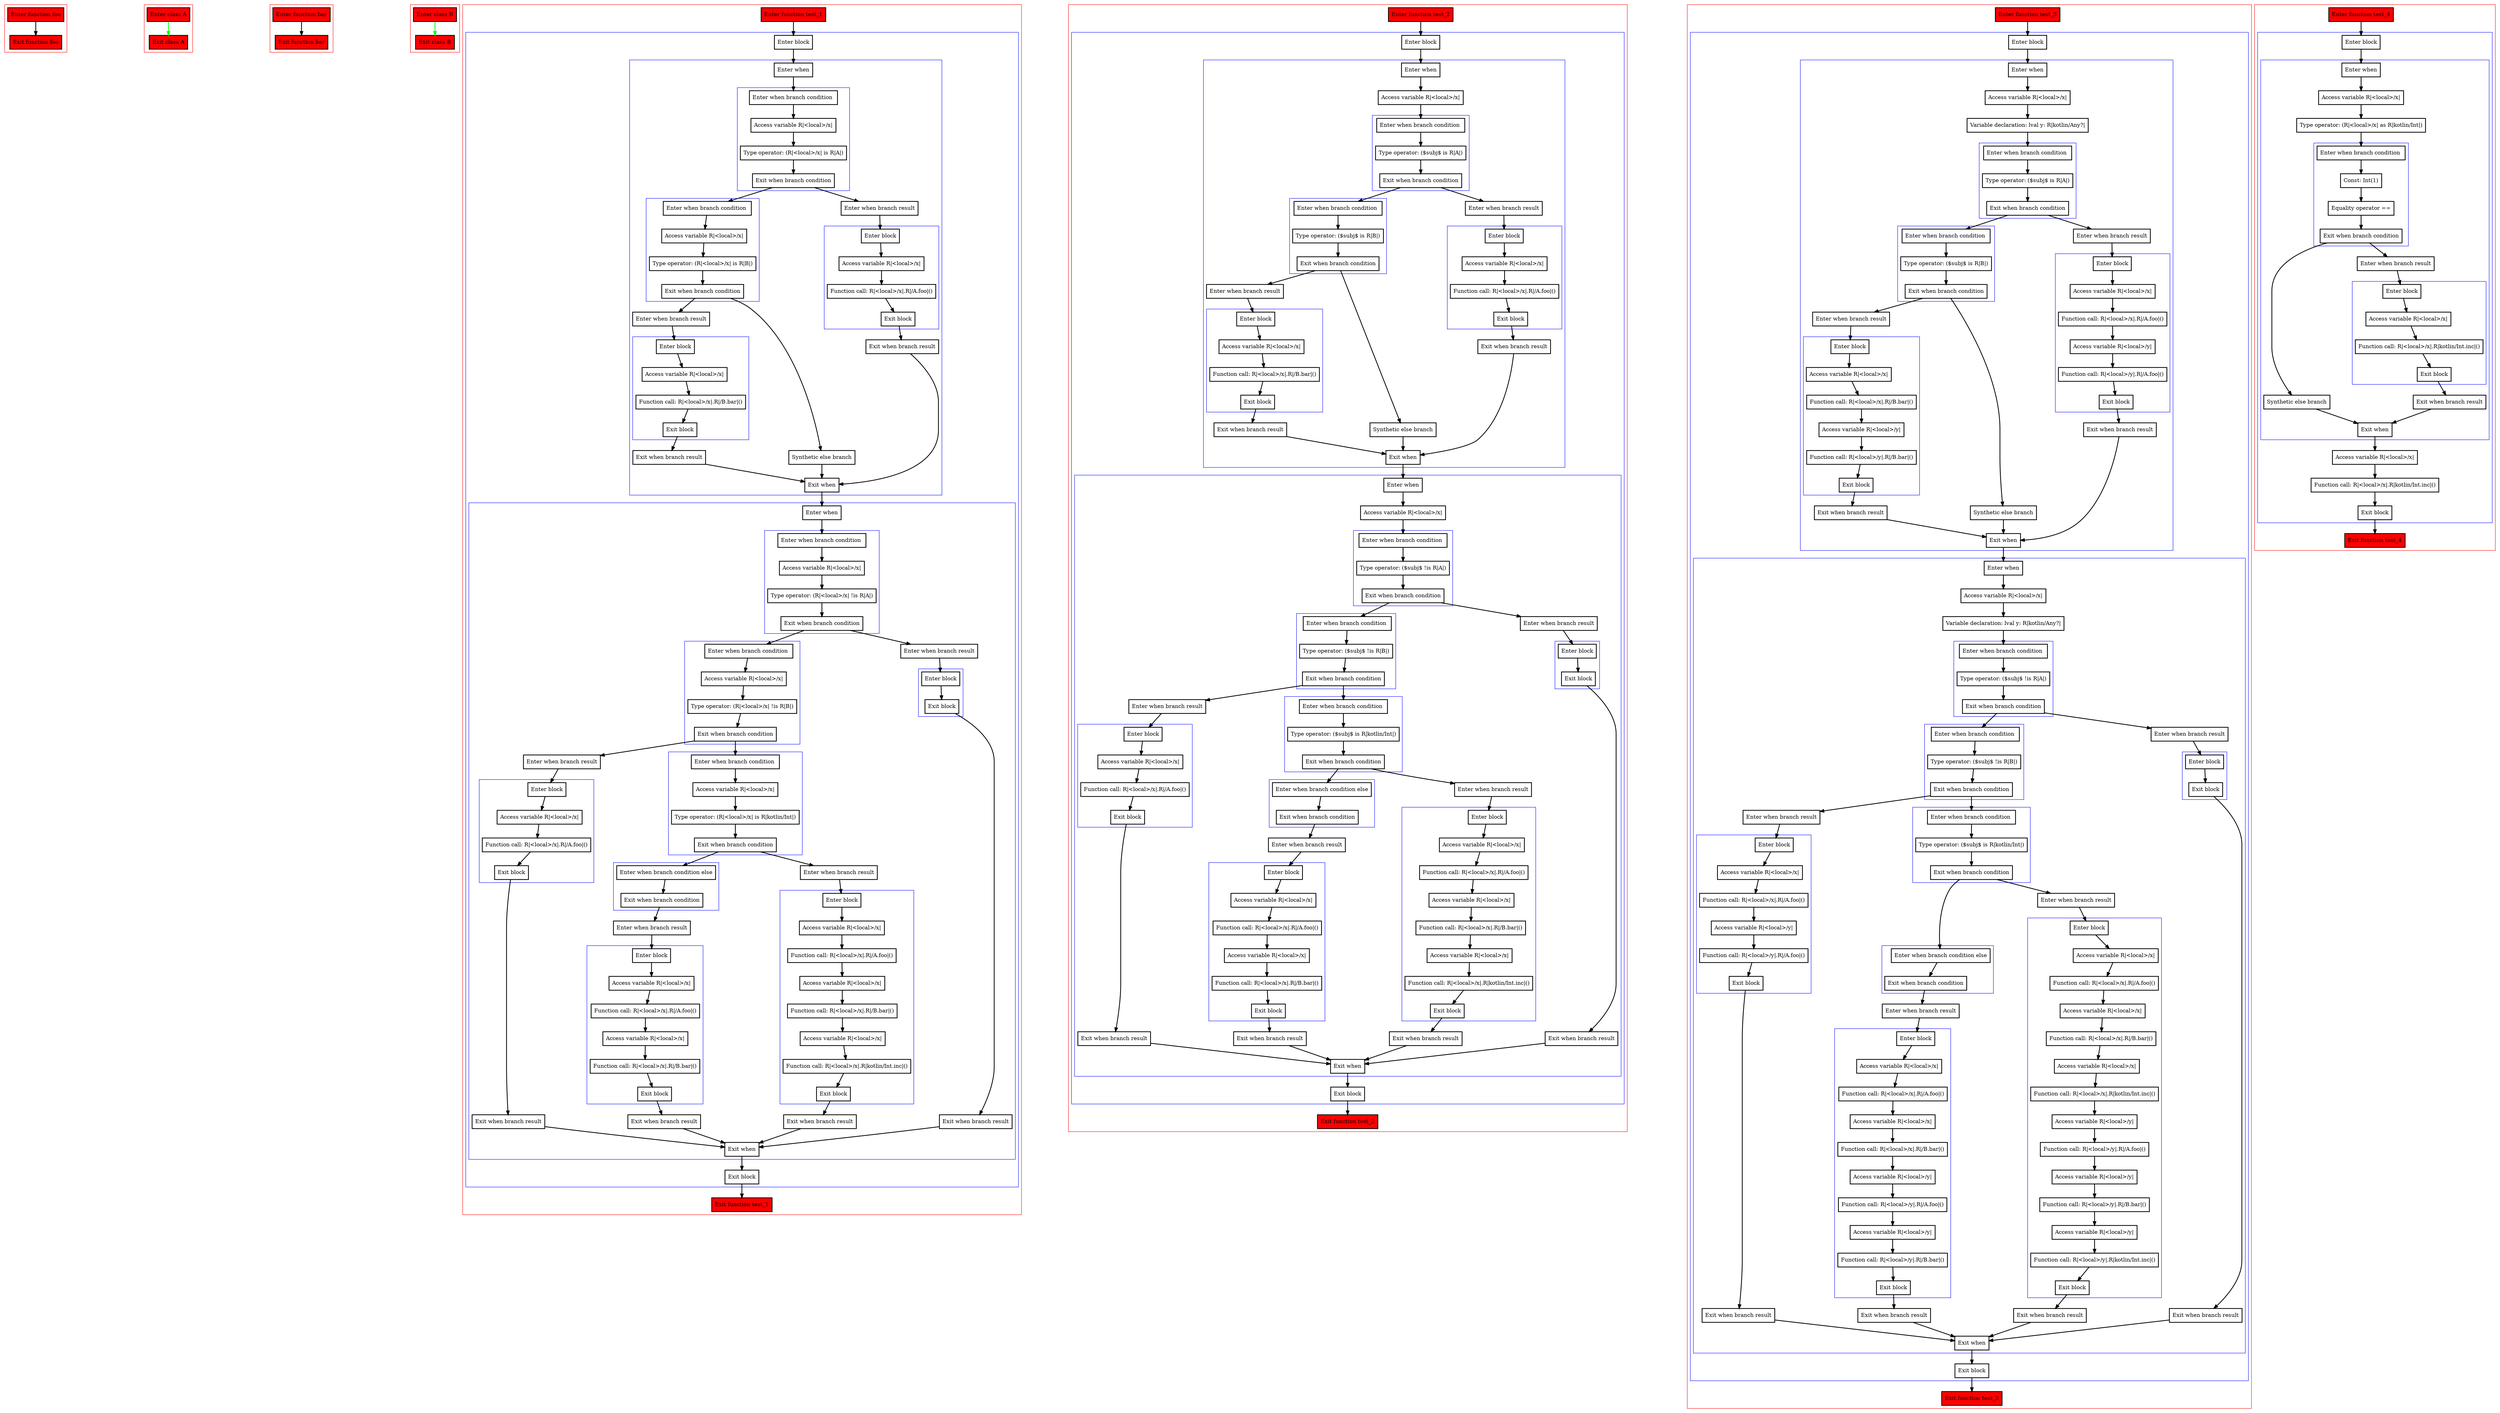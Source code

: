 digraph when_kt {
    graph [nodesep=3]
    node [shape=box penwidth=2]
    edge [penwidth=2]

    subgraph cluster_0 {
        color=red
        0 [label="Enter function foo" style="filled" fillcolor=red];
        1 [label="Exit function foo" style="filled" fillcolor=red];
    }
    0 -> {1};

    subgraph cluster_1 {
        color=red
        2 [label="Enter class A" style="filled" fillcolor=red];
        3 [label="Exit class A" style="filled" fillcolor=red];
    }
    2 -> {3} [color=green];

    subgraph cluster_2 {
        color=red
        4 [label="Enter function bar" style="filled" fillcolor=red];
        5 [label="Exit function bar" style="filled" fillcolor=red];
    }
    4 -> {5};

    subgraph cluster_3 {
        color=red
        6 [label="Enter class B" style="filled" fillcolor=red];
        7 [label="Exit class B" style="filled" fillcolor=red];
    }
    6 -> {7} [color=green];

    subgraph cluster_4 {
        color=red
        8 [label="Enter function test_1" style="filled" fillcolor=red];
        subgraph cluster_5 {
            color=blue
            9 [label="Enter block"];
            subgraph cluster_6 {
                color=blue
                10 [label="Enter when"];
                subgraph cluster_7 {
                    color=blue
                    11 [label="Enter when branch condition "];
                    12 [label="Access variable R|<local>/x|"];
                    13 [label="Type operator: (R|<local>/x| is R|A|)"];
                    14 [label="Exit when branch condition"];
                }
                subgraph cluster_8 {
                    color=blue
                    15 [label="Enter when branch condition "];
                    16 [label="Access variable R|<local>/x|"];
                    17 [label="Type operator: (R|<local>/x| is R|B|)"];
                    18 [label="Exit when branch condition"];
                }
                19 [label="Synthetic else branch"];
                20 [label="Enter when branch result"];
                subgraph cluster_9 {
                    color=blue
                    21 [label="Enter block"];
                    22 [label="Access variable R|<local>/x|"];
                    23 [label="Function call: R|<local>/x|.R|/B.bar|()"];
                    24 [label="Exit block"];
                }
                25 [label="Exit when branch result"];
                26 [label="Enter when branch result"];
                subgraph cluster_10 {
                    color=blue
                    27 [label="Enter block"];
                    28 [label="Access variable R|<local>/x|"];
                    29 [label="Function call: R|<local>/x|.R|/A.foo|()"];
                    30 [label="Exit block"];
                }
                31 [label="Exit when branch result"];
                32 [label="Exit when"];
            }
            subgraph cluster_11 {
                color=blue
                33 [label="Enter when"];
                subgraph cluster_12 {
                    color=blue
                    34 [label="Enter when branch condition "];
                    35 [label="Access variable R|<local>/x|"];
                    36 [label="Type operator: (R|<local>/x| !is R|A|)"];
                    37 [label="Exit when branch condition"];
                }
                subgraph cluster_13 {
                    color=blue
                    38 [label="Enter when branch condition "];
                    39 [label="Access variable R|<local>/x|"];
                    40 [label="Type operator: (R|<local>/x| !is R|B|)"];
                    41 [label="Exit when branch condition"];
                }
                subgraph cluster_14 {
                    color=blue
                    42 [label="Enter when branch condition "];
                    43 [label="Access variable R|<local>/x|"];
                    44 [label="Type operator: (R|<local>/x| is R|kotlin/Int|)"];
                    45 [label="Exit when branch condition"];
                }
                subgraph cluster_15 {
                    color=blue
                    46 [label="Enter when branch condition else"];
                    47 [label="Exit when branch condition"];
                }
                48 [label="Enter when branch result"];
                subgraph cluster_16 {
                    color=blue
                    49 [label="Enter block"];
                    50 [label="Access variable R|<local>/x|"];
                    51 [label="Function call: R|<local>/x|.R|/A.foo|()"];
                    52 [label="Access variable R|<local>/x|"];
                    53 [label="Function call: R|<local>/x|.R|/B.bar|()"];
                    54 [label="Exit block"];
                }
                55 [label="Exit when branch result"];
                56 [label="Enter when branch result"];
                subgraph cluster_17 {
                    color=blue
                    57 [label="Enter block"];
                    58 [label="Access variable R|<local>/x|"];
                    59 [label="Function call: R|<local>/x|.R|/A.foo|()"];
                    60 [label="Access variable R|<local>/x|"];
                    61 [label="Function call: R|<local>/x|.R|/B.bar|()"];
                    62 [label="Access variable R|<local>/x|"];
                    63 [label="Function call: R|<local>/x|.R|kotlin/Int.inc|()"];
                    64 [label="Exit block"];
                }
                65 [label="Exit when branch result"];
                66 [label="Enter when branch result"];
                subgraph cluster_18 {
                    color=blue
                    67 [label="Enter block"];
                    68 [label="Access variable R|<local>/x|"];
                    69 [label="Function call: R|<local>/x|.R|/A.foo|()"];
                    70 [label="Exit block"];
                }
                71 [label="Exit when branch result"];
                72 [label="Enter when branch result"];
                subgraph cluster_19 {
                    color=blue
                    73 [label="Enter block"];
                    74 [label="Exit block"];
                }
                75 [label="Exit when branch result"];
                76 [label="Exit when"];
            }
            77 [label="Exit block"];
        }
        78 [label="Exit function test_1" style="filled" fillcolor=red];
    }
    8 -> {9};
    9 -> {10};
    10 -> {11};
    11 -> {12};
    12 -> {13};
    13 -> {14};
    14 -> {26 15};
    15 -> {16};
    16 -> {17};
    17 -> {18};
    18 -> {20 19};
    19 -> {32};
    20 -> {21};
    21 -> {22};
    22 -> {23};
    23 -> {24};
    24 -> {25};
    25 -> {32};
    26 -> {27};
    27 -> {28};
    28 -> {29};
    29 -> {30};
    30 -> {31};
    31 -> {32};
    32 -> {33};
    33 -> {34};
    34 -> {35};
    35 -> {36};
    36 -> {37};
    37 -> {72 38};
    38 -> {39};
    39 -> {40};
    40 -> {41};
    41 -> {66 42};
    42 -> {43};
    43 -> {44};
    44 -> {45};
    45 -> {56 46};
    46 -> {47};
    47 -> {48};
    48 -> {49};
    49 -> {50};
    50 -> {51};
    51 -> {52};
    52 -> {53};
    53 -> {54};
    54 -> {55};
    55 -> {76};
    56 -> {57};
    57 -> {58};
    58 -> {59};
    59 -> {60};
    60 -> {61};
    61 -> {62};
    62 -> {63};
    63 -> {64};
    64 -> {65};
    65 -> {76};
    66 -> {67};
    67 -> {68};
    68 -> {69};
    69 -> {70};
    70 -> {71};
    71 -> {76};
    72 -> {73};
    73 -> {74};
    74 -> {75};
    75 -> {76};
    76 -> {77};
    77 -> {78};

    subgraph cluster_20 {
        color=red
        79 [label="Enter function test_2" style="filled" fillcolor=red];
        subgraph cluster_21 {
            color=blue
            80 [label="Enter block"];
            subgraph cluster_22 {
                color=blue
                81 [label="Enter when"];
                82 [label="Access variable R|<local>/x|"];
                subgraph cluster_23 {
                    color=blue
                    83 [label="Enter when branch condition "];
                    84 [label="Type operator: ($subj$ is R|A|)"];
                    85 [label="Exit when branch condition"];
                }
                subgraph cluster_24 {
                    color=blue
                    86 [label="Enter when branch condition "];
                    87 [label="Type operator: ($subj$ is R|B|)"];
                    88 [label="Exit when branch condition"];
                }
                89 [label="Synthetic else branch"];
                90 [label="Enter when branch result"];
                subgraph cluster_25 {
                    color=blue
                    91 [label="Enter block"];
                    92 [label="Access variable R|<local>/x|"];
                    93 [label="Function call: R|<local>/x|.R|/B.bar|()"];
                    94 [label="Exit block"];
                }
                95 [label="Exit when branch result"];
                96 [label="Enter when branch result"];
                subgraph cluster_26 {
                    color=blue
                    97 [label="Enter block"];
                    98 [label="Access variable R|<local>/x|"];
                    99 [label="Function call: R|<local>/x|.R|/A.foo|()"];
                    100 [label="Exit block"];
                }
                101 [label="Exit when branch result"];
                102 [label="Exit when"];
            }
            subgraph cluster_27 {
                color=blue
                103 [label="Enter when"];
                104 [label="Access variable R|<local>/x|"];
                subgraph cluster_28 {
                    color=blue
                    105 [label="Enter when branch condition "];
                    106 [label="Type operator: ($subj$ !is R|A|)"];
                    107 [label="Exit when branch condition"];
                }
                subgraph cluster_29 {
                    color=blue
                    108 [label="Enter when branch condition "];
                    109 [label="Type operator: ($subj$ !is R|B|)"];
                    110 [label="Exit when branch condition"];
                }
                subgraph cluster_30 {
                    color=blue
                    111 [label="Enter when branch condition "];
                    112 [label="Type operator: ($subj$ is R|kotlin/Int|)"];
                    113 [label="Exit when branch condition"];
                }
                subgraph cluster_31 {
                    color=blue
                    114 [label="Enter when branch condition else"];
                    115 [label="Exit when branch condition"];
                }
                116 [label="Enter when branch result"];
                subgraph cluster_32 {
                    color=blue
                    117 [label="Enter block"];
                    118 [label="Access variable R|<local>/x|"];
                    119 [label="Function call: R|<local>/x|.R|/A.foo|()"];
                    120 [label="Access variable R|<local>/x|"];
                    121 [label="Function call: R|<local>/x|.R|/B.bar|()"];
                    122 [label="Exit block"];
                }
                123 [label="Exit when branch result"];
                124 [label="Enter when branch result"];
                subgraph cluster_33 {
                    color=blue
                    125 [label="Enter block"];
                    126 [label="Access variable R|<local>/x|"];
                    127 [label="Function call: R|<local>/x|.R|/A.foo|()"];
                    128 [label="Access variable R|<local>/x|"];
                    129 [label="Function call: R|<local>/x|.R|/B.bar|()"];
                    130 [label="Access variable R|<local>/x|"];
                    131 [label="Function call: R|<local>/x|.R|kotlin/Int.inc|()"];
                    132 [label="Exit block"];
                }
                133 [label="Exit when branch result"];
                134 [label="Enter when branch result"];
                subgraph cluster_34 {
                    color=blue
                    135 [label="Enter block"];
                    136 [label="Access variable R|<local>/x|"];
                    137 [label="Function call: R|<local>/x|.R|/A.foo|()"];
                    138 [label="Exit block"];
                }
                139 [label="Exit when branch result"];
                140 [label="Enter when branch result"];
                subgraph cluster_35 {
                    color=blue
                    141 [label="Enter block"];
                    142 [label="Exit block"];
                }
                143 [label="Exit when branch result"];
                144 [label="Exit when"];
            }
            145 [label="Exit block"];
        }
        146 [label="Exit function test_2" style="filled" fillcolor=red];
    }
    79 -> {80};
    80 -> {81};
    81 -> {82};
    82 -> {83};
    83 -> {84};
    84 -> {85};
    85 -> {96 86};
    86 -> {87};
    87 -> {88};
    88 -> {90 89};
    89 -> {102};
    90 -> {91};
    91 -> {92};
    92 -> {93};
    93 -> {94};
    94 -> {95};
    95 -> {102};
    96 -> {97};
    97 -> {98};
    98 -> {99};
    99 -> {100};
    100 -> {101};
    101 -> {102};
    102 -> {103};
    103 -> {104};
    104 -> {105};
    105 -> {106};
    106 -> {107};
    107 -> {140 108};
    108 -> {109};
    109 -> {110};
    110 -> {134 111};
    111 -> {112};
    112 -> {113};
    113 -> {124 114};
    114 -> {115};
    115 -> {116};
    116 -> {117};
    117 -> {118};
    118 -> {119};
    119 -> {120};
    120 -> {121};
    121 -> {122};
    122 -> {123};
    123 -> {144};
    124 -> {125};
    125 -> {126};
    126 -> {127};
    127 -> {128};
    128 -> {129};
    129 -> {130};
    130 -> {131};
    131 -> {132};
    132 -> {133};
    133 -> {144};
    134 -> {135};
    135 -> {136};
    136 -> {137};
    137 -> {138};
    138 -> {139};
    139 -> {144};
    140 -> {141};
    141 -> {142};
    142 -> {143};
    143 -> {144};
    144 -> {145};
    145 -> {146};

    subgraph cluster_36 {
        color=red
        147 [label="Enter function test_3" style="filled" fillcolor=red];
        subgraph cluster_37 {
            color=blue
            148 [label="Enter block"];
            subgraph cluster_38 {
                color=blue
                149 [label="Enter when"];
                150 [label="Access variable R|<local>/x|"];
                151 [label="Variable declaration: lval y: R|kotlin/Any?|"];
                subgraph cluster_39 {
                    color=blue
                    152 [label="Enter when branch condition "];
                    153 [label="Type operator: ($subj$ is R|A|)"];
                    154 [label="Exit when branch condition"];
                }
                subgraph cluster_40 {
                    color=blue
                    155 [label="Enter when branch condition "];
                    156 [label="Type operator: ($subj$ is R|B|)"];
                    157 [label="Exit when branch condition"];
                }
                158 [label="Synthetic else branch"];
                159 [label="Enter when branch result"];
                subgraph cluster_41 {
                    color=blue
                    160 [label="Enter block"];
                    161 [label="Access variable R|<local>/x|"];
                    162 [label="Function call: R|<local>/x|.R|/B.bar|()"];
                    163 [label="Access variable R|<local>/y|"];
                    164 [label="Function call: R|<local>/y|.R|/B.bar|()"];
                    165 [label="Exit block"];
                }
                166 [label="Exit when branch result"];
                167 [label="Enter when branch result"];
                subgraph cluster_42 {
                    color=blue
                    168 [label="Enter block"];
                    169 [label="Access variable R|<local>/x|"];
                    170 [label="Function call: R|<local>/x|.R|/A.foo|()"];
                    171 [label="Access variable R|<local>/y|"];
                    172 [label="Function call: R|<local>/y|.R|/A.foo|()"];
                    173 [label="Exit block"];
                }
                174 [label="Exit when branch result"];
                175 [label="Exit when"];
            }
            subgraph cluster_43 {
                color=blue
                176 [label="Enter when"];
                177 [label="Access variable R|<local>/x|"];
                178 [label="Variable declaration: lval y: R|kotlin/Any?|"];
                subgraph cluster_44 {
                    color=blue
                    179 [label="Enter when branch condition "];
                    180 [label="Type operator: ($subj$ !is R|A|)"];
                    181 [label="Exit when branch condition"];
                }
                subgraph cluster_45 {
                    color=blue
                    182 [label="Enter when branch condition "];
                    183 [label="Type operator: ($subj$ !is R|B|)"];
                    184 [label="Exit when branch condition"];
                }
                subgraph cluster_46 {
                    color=blue
                    185 [label="Enter when branch condition "];
                    186 [label="Type operator: ($subj$ is R|kotlin/Int|)"];
                    187 [label="Exit when branch condition"];
                }
                subgraph cluster_47 {
                    color=blue
                    188 [label="Enter when branch condition else"];
                    189 [label="Exit when branch condition"];
                }
                190 [label="Enter when branch result"];
                subgraph cluster_48 {
                    color=blue
                    191 [label="Enter block"];
                    192 [label="Access variable R|<local>/x|"];
                    193 [label="Function call: R|<local>/x|.R|/A.foo|()"];
                    194 [label="Access variable R|<local>/x|"];
                    195 [label="Function call: R|<local>/x|.R|/B.bar|()"];
                    196 [label="Access variable R|<local>/y|"];
                    197 [label="Function call: R|<local>/y|.R|/A.foo|()"];
                    198 [label="Access variable R|<local>/y|"];
                    199 [label="Function call: R|<local>/y|.R|/B.bar|()"];
                    200 [label="Exit block"];
                }
                201 [label="Exit when branch result"];
                202 [label="Enter when branch result"];
                subgraph cluster_49 {
                    color=blue
                    203 [label="Enter block"];
                    204 [label="Access variable R|<local>/x|"];
                    205 [label="Function call: R|<local>/x|.R|/A.foo|()"];
                    206 [label="Access variable R|<local>/x|"];
                    207 [label="Function call: R|<local>/x|.R|/B.bar|()"];
                    208 [label="Access variable R|<local>/x|"];
                    209 [label="Function call: R|<local>/x|.R|kotlin/Int.inc|()"];
                    210 [label="Access variable R|<local>/y|"];
                    211 [label="Function call: R|<local>/y|.R|/A.foo|()"];
                    212 [label="Access variable R|<local>/y|"];
                    213 [label="Function call: R|<local>/y|.R|/B.bar|()"];
                    214 [label="Access variable R|<local>/y|"];
                    215 [label="Function call: R|<local>/y|.R|kotlin/Int.inc|()"];
                    216 [label="Exit block"];
                }
                217 [label="Exit when branch result"];
                218 [label="Enter when branch result"];
                subgraph cluster_50 {
                    color=blue
                    219 [label="Enter block"];
                    220 [label="Access variable R|<local>/x|"];
                    221 [label="Function call: R|<local>/x|.R|/A.foo|()"];
                    222 [label="Access variable R|<local>/y|"];
                    223 [label="Function call: R|<local>/y|.R|/A.foo|()"];
                    224 [label="Exit block"];
                }
                225 [label="Exit when branch result"];
                226 [label="Enter when branch result"];
                subgraph cluster_51 {
                    color=blue
                    227 [label="Enter block"];
                    228 [label="Exit block"];
                }
                229 [label="Exit when branch result"];
                230 [label="Exit when"];
            }
            231 [label="Exit block"];
        }
        232 [label="Exit function test_3" style="filled" fillcolor=red];
    }
    147 -> {148};
    148 -> {149};
    149 -> {150};
    150 -> {151};
    151 -> {152};
    152 -> {153};
    153 -> {154};
    154 -> {167 155};
    155 -> {156};
    156 -> {157};
    157 -> {159 158};
    158 -> {175};
    159 -> {160};
    160 -> {161};
    161 -> {162};
    162 -> {163};
    163 -> {164};
    164 -> {165};
    165 -> {166};
    166 -> {175};
    167 -> {168};
    168 -> {169};
    169 -> {170};
    170 -> {171};
    171 -> {172};
    172 -> {173};
    173 -> {174};
    174 -> {175};
    175 -> {176};
    176 -> {177};
    177 -> {178};
    178 -> {179};
    179 -> {180};
    180 -> {181};
    181 -> {226 182};
    182 -> {183};
    183 -> {184};
    184 -> {218 185};
    185 -> {186};
    186 -> {187};
    187 -> {202 188};
    188 -> {189};
    189 -> {190};
    190 -> {191};
    191 -> {192};
    192 -> {193};
    193 -> {194};
    194 -> {195};
    195 -> {196};
    196 -> {197};
    197 -> {198};
    198 -> {199};
    199 -> {200};
    200 -> {201};
    201 -> {230};
    202 -> {203};
    203 -> {204};
    204 -> {205};
    205 -> {206};
    206 -> {207};
    207 -> {208};
    208 -> {209};
    209 -> {210};
    210 -> {211};
    211 -> {212};
    212 -> {213};
    213 -> {214};
    214 -> {215};
    215 -> {216};
    216 -> {217};
    217 -> {230};
    218 -> {219};
    219 -> {220};
    220 -> {221};
    221 -> {222};
    222 -> {223};
    223 -> {224};
    224 -> {225};
    225 -> {230};
    226 -> {227};
    227 -> {228};
    228 -> {229};
    229 -> {230};
    230 -> {231};
    231 -> {232};

    subgraph cluster_52 {
        color=red
        233 [label="Enter function test_4" style="filled" fillcolor=red];
        subgraph cluster_53 {
            color=blue
            234 [label="Enter block"];
            subgraph cluster_54 {
                color=blue
                235 [label="Enter when"];
                236 [label="Access variable R|<local>/x|"];
                237 [label="Type operator: (R|<local>/x| as R|kotlin/Int|)"];
                subgraph cluster_55 {
                    color=blue
                    238 [label="Enter when branch condition "];
                    239 [label="Const: Int(1)"];
                    240 [label="Equality operator =="];
                    241 [label="Exit when branch condition"];
                }
                242 [label="Synthetic else branch"];
                243 [label="Enter when branch result"];
                subgraph cluster_56 {
                    color=blue
                    244 [label="Enter block"];
                    245 [label="Access variable R|<local>/x|"];
                    246 [label="Function call: R|<local>/x|.R|kotlin/Int.inc|()"];
                    247 [label="Exit block"];
                }
                248 [label="Exit when branch result"];
                249 [label="Exit when"];
            }
            250 [label="Access variable R|<local>/x|"];
            251 [label="Function call: R|<local>/x|.R|kotlin/Int.inc|()"];
            252 [label="Exit block"];
        }
        253 [label="Exit function test_4" style="filled" fillcolor=red];
    }
    233 -> {234};
    234 -> {235};
    235 -> {236};
    236 -> {237};
    237 -> {238};
    238 -> {239};
    239 -> {240};
    240 -> {241};
    241 -> {243 242};
    242 -> {249};
    243 -> {244};
    244 -> {245};
    245 -> {246};
    246 -> {247};
    247 -> {248};
    248 -> {249};
    249 -> {250};
    250 -> {251};
    251 -> {252};
    252 -> {253};

}
